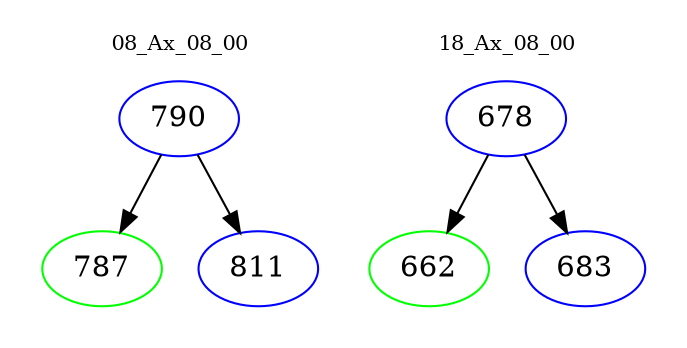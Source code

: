 digraph{
subgraph cluster_0 {
color = white
label = "08_Ax_08_00";
fontsize=10;
T0_790 [label="790", color="blue"]
T0_790 -> T0_787 [color="black"]
T0_787 [label="787", color="green"]
T0_790 -> T0_811 [color="black"]
T0_811 [label="811", color="blue"]
}
subgraph cluster_1 {
color = white
label = "18_Ax_08_00";
fontsize=10;
T1_678 [label="678", color="blue"]
T1_678 -> T1_662 [color="black"]
T1_662 [label="662", color="green"]
T1_678 -> T1_683 [color="black"]
T1_683 [label="683", color="blue"]
}
}
